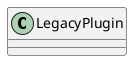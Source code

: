 /'
 '  UML include file for LegacyPlugin class
 '/

@startuml
class LegacyPlugin {
!ifdef SHOW_CONTENT
    +PluginCapabilities capabilities
    +string name
    +string title
    +string description
    +bool active
    +virtual bool has_factory
    +Factory factory
    --creation--
    +LegacyPlugin (string name, string? title, string? description = null, PluginCapabilities capabilities = NONE)
    ----
    +override void constructed ()
!endif
}
@enduml
